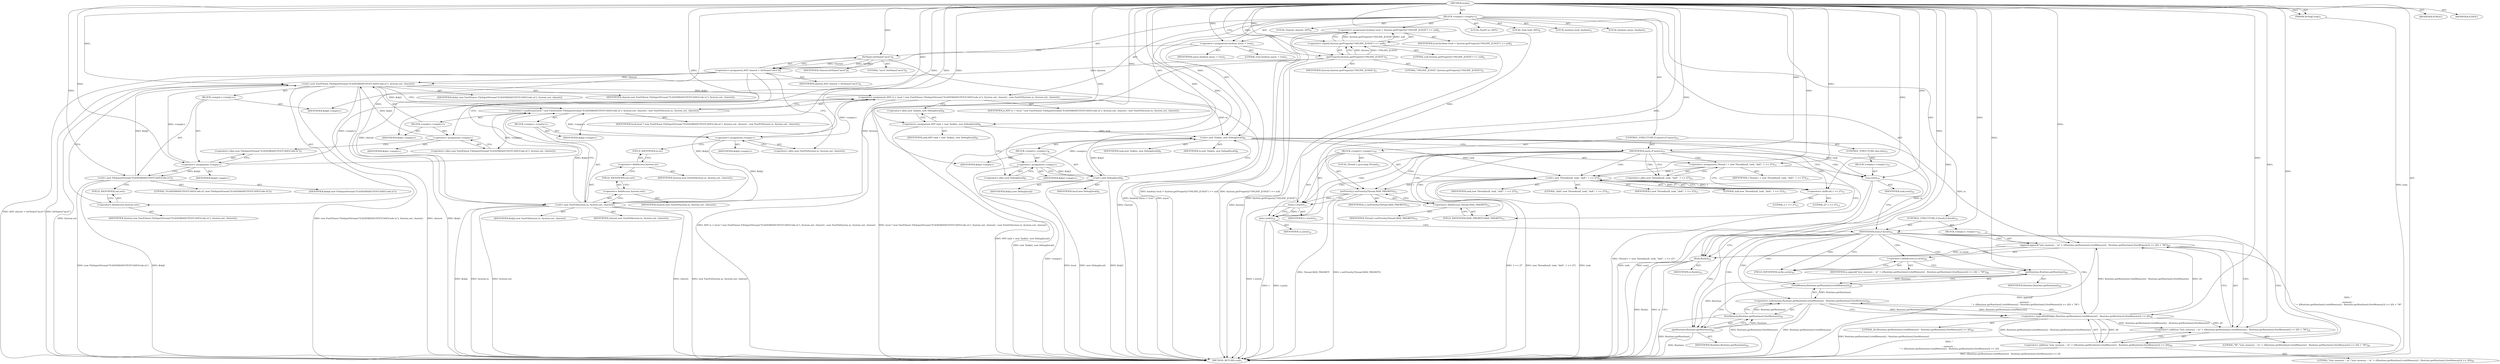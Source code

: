 digraph "main" {  
"21" [label = <(METHOD,main)<SUB>1</SUB>> ]
"22" [label = <(PARAM,String[] args)<SUB>1</SUB>> ]
"23" [label = <(BLOCK,&lt;empty&gt;,&lt;empty&gt;)<SUB>1</SUB>> ]
"24" [label = <(LOCAL,boolean local: boolean)<SUB>2</SUB>> ]
"25" [label = <(&lt;operator&gt;.assignment,boolean local = System.getProperty(&quot;ONLINE_JUDGE&quot;) == null)<SUB>2</SUB>> ]
"26" [label = <(IDENTIFIER,local,boolean local = System.getProperty(&quot;ONLINE_JUDGE&quot;) == null)<SUB>2</SUB>> ]
"27" [label = <(&lt;operator&gt;.equals,System.getProperty(&quot;ONLINE_JUDGE&quot;) == null)<SUB>2</SUB>> ]
"28" [label = <(getProperty,System.getProperty(&quot;ONLINE_JUDGE&quot;))<SUB>2</SUB>> ]
"29" [label = <(IDENTIFIER,System,System.getProperty(&quot;ONLINE_JUDGE&quot;))<SUB>2</SUB>> ]
"30" [label = <(LITERAL,&quot;ONLINE_JUDGE&quot;,System.getProperty(&quot;ONLINE_JUDGE&quot;))<SUB>2</SUB>> ]
"31" [label = <(LITERAL,null,System.getProperty(&quot;ONLINE_JUDGE&quot;) == null)<SUB>2</SUB>> ]
"32" [label = <(LOCAL,boolean async: boolean)<SUB>3</SUB>> ]
"33" [label = <(&lt;operator&gt;.assignment,boolean async = true)<SUB>3</SUB>> ]
"34" [label = <(IDENTIFIER,async,boolean async = true)<SUB>3</SUB>> ]
"35" [label = <(LITERAL,true,boolean async = true)<SUB>3</SUB>> ]
"36" [label = <(LOCAL,Charset charset: ANY)<SUB>5</SUB>> ]
"37" [label = <(&lt;operator&gt;.assignment,ANY charset = forName(&quot;ascii&quot;))<SUB>5</SUB>> ]
"38" [label = <(IDENTIFIER,charset,ANY charset = forName(&quot;ascii&quot;))<SUB>5</SUB>> ]
"39" [label = <(forName,forName(&quot;ascii&quot;))<SUB>5</SUB>> ]
"40" [label = <(IDENTIFIER,Charset,forName(&quot;ascii&quot;))<SUB>5</SUB>> ]
"41" [label = <(LITERAL,&quot;ascii&quot;,forName(&quot;ascii&quot;))<SUB>5</SUB>> ]
"42" [label = <(LOCAL,FastIO io: ANY)<SUB>7</SUB>> ]
"43" [label = <(&lt;operator&gt;.assignment,ANY io = local ? new FastIO(new FileInputStream(&quot;D:\\DATABASE\\TESTCASE\\Code.in&quot;), System.out, charset) : new FastIO(System.in, System.out, charset))<SUB>7</SUB>> ]
"44" [label = <(IDENTIFIER,io,ANY io = local ? new FastIO(new FileInputStream(&quot;D:\\DATABASE\\TESTCASE\\Code.in&quot;), System.out, charset) : new FastIO(System.in, System.out, charset))<SUB>7</SUB>> ]
"45" [label = <(&lt;operator&gt;.conditional,local ? new FastIO(new FileInputStream(&quot;D:\\DATABASE\\TESTCASE\\Code.in&quot;), System.out, charset) : new FastIO(System.in, System.out, charset))<SUB>7</SUB>> ]
"46" [label = <(IDENTIFIER,local,local ? new FastIO(new FileInputStream(&quot;D:\\DATABASE\\TESTCASE\\Code.in&quot;), System.out, charset) : new FastIO(System.in, System.out, charset))<SUB>7</SUB>> ]
"47" [label = <(BLOCK,&lt;empty&gt;,&lt;empty&gt;)<SUB>7</SUB>> ]
"48" [label = <(&lt;operator&gt;.assignment,&lt;empty&gt;)> ]
"49" [label = <(IDENTIFIER,$obj1,&lt;empty&gt;)> ]
"50" [label = <(&lt;operator&gt;.alloc,new FastIO(new FileInputStream(&quot;D:\\DATABASE\\TESTCASE\\Code.in&quot;), System.out, charset))<SUB>7</SUB>> ]
"51" [label = <(&lt;init&gt;,new FastIO(new FileInputStream(&quot;D:\\DATABASE\\TESTCASE\\Code.in&quot;), System.out, charset))<SUB>7</SUB>> ]
"52" [label = <(IDENTIFIER,$obj1,new FastIO(new FileInputStream(&quot;D:\\DATABASE\\TESTCASE\\Code.in&quot;), System.out, charset))> ]
"53" [label = <(BLOCK,&lt;empty&gt;,&lt;empty&gt;)<SUB>7</SUB>> ]
"54" [label = <(&lt;operator&gt;.assignment,&lt;empty&gt;)> ]
"55" [label = <(IDENTIFIER,$obj0,&lt;empty&gt;)> ]
"56" [label = <(&lt;operator&gt;.alloc,new FileInputStream(&quot;D:\\DATABASE\\TESTCASE\\Code.in&quot;))<SUB>7</SUB>> ]
"57" [label = <(&lt;init&gt;,new FileInputStream(&quot;D:\\DATABASE\\TESTCASE\\Code.in&quot;))<SUB>7</SUB>> ]
"58" [label = <(IDENTIFIER,$obj0,new FileInputStream(&quot;D:\\DATABASE\\TESTCASE\\Code.in&quot;))> ]
"59" [label = <(LITERAL,&quot;D:\\DATABASE\\TESTCASE\\Code.in&quot;,new FileInputStream(&quot;D:\\DATABASE\\TESTCASE\\Code.in&quot;))<SUB>7</SUB>> ]
"60" [label = <(IDENTIFIER,$obj0,&lt;empty&gt;)> ]
"61" [label = <(&lt;operator&gt;.fieldAccess,System.out)<SUB>7</SUB>> ]
"62" [label = <(IDENTIFIER,System,new FastIO(new FileInputStream(&quot;D:\\DATABASE\\TESTCASE\\Code.in&quot;), System.out, charset))<SUB>7</SUB>> ]
"63" [label = <(FIELD_IDENTIFIER,out,out)<SUB>7</SUB>> ]
"64" [label = <(IDENTIFIER,charset,new FastIO(new FileInputStream(&quot;D:\\DATABASE\\TESTCASE\\Code.in&quot;), System.out, charset))<SUB>7</SUB>> ]
"65" [label = <(IDENTIFIER,$obj1,&lt;empty&gt;)> ]
"66" [label = <(BLOCK,&lt;empty&gt;,&lt;empty&gt;)<SUB>7</SUB>> ]
"67" [label = <(&lt;operator&gt;.assignment,&lt;empty&gt;)> ]
"68" [label = <(IDENTIFIER,$obj2,&lt;empty&gt;)> ]
"69" [label = <(&lt;operator&gt;.alloc,new FastIO(System.in, System.out, charset))<SUB>7</SUB>> ]
"70" [label = <(&lt;init&gt;,new FastIO(System.in, System.out, charset))<SUB>7</SUB>> ]
"71" [label = <(IDENTIFIER,$obj2,new FastIO(System.in, System.out, charset))> ]
"72" [label = <(&lt;operator&gt;.fieldAccess,System.in)<SUB>7</SUB>> ]
"73" [label = <(IDENTIFIER,System,new FastIO(System.in, System.out, charset))<SUB>7</SUB>> ]
"74" [label = <(FIELD_IDENTIFIER,in,in)<SUB>7</SUB>> ]
"75" [label = <(&lt;operator&gt;.fieldAccess,System.out)<SUB>7</SUB>> ]
"76" [label = <(IDENTIFIER,System,new FastIO(System.in, System.out, charset))<SUB>7</SUB>> ]
"77" [label = <(FIELD_IDENTIFIER,out,out)<SUB>7</SUB>> ]
"78" [label = <(IDENTIFIER,charset,new FastIO(System.in, System.out, charset))<SUB>7</SUB>> ]
"79" [label = <(IDENTIFIER,$obj2,&lt;empty&gt;)> ]
"4" [label = <(LOCAL,Task task: ANY)<SUB>8</SUB>> ]
"80" [label = <(&lt;operator&gt;.assignment,ANY task = new Task(io, new Debug(local)))<SUB>8</SUB>> ]
"81" [label = <(IDENTIFIER,task,ANY task = new Task(io, new Debug(local)))<SUB>8</SUB>> ]
"82" [label = <(&lt;operator&gt;.alloc,new Task(io, new Debug(local)))<SUB>8</SUB>> ]
"83" [label = <(&lt;init&gt;,new Task(io, new Debug(local)))<SUB>8</SUB>> ]
"3" [label = <(IDENTIFIER,task,new Task(io, new Debug(local)))<SUB>8</SUB>> ]
"84" [label = <(IDENTIFIER,io,new Task(io, new Debug(local)))<SUB>8</SUB>> ]
"85" [label = <(BLOCK,&lt;empty&gt;,&lt;empty&gt;)<SUB>8</SUB>> ]
"86" [label = <(&lt;operator&gt;.assignment,&lt;empty&gt;)> ]
"87" [label = <(IDENTIFIER,$obj3,&lt;empty&gt;)> ]
"88" [label = <(&lt;operator&gt;.alloc,new Debug(local))<SUB>8</SUB>> ]
"89" [label = <(&lt;init&gt;,new Debug(local))<SUB>8</SUB>> ]
"90" [label = <(IDENTIFIER,$obj3,new Debug(local))> ]
"91" [label = <(IDENTIFIER,local,new Debug(local))<SUB>8</SUB>> ]
"92" [label = <(IDENTIFIER,$obj3,&lt;empty&gt;)> ]
"93" [label = <(CONTROL_STRUCTURE,if (async),if (async))<SUB>10</SUB>> ]
"94" [label = <(IDENTIFIER,async,if (async))<SUB>10</SUB>> ]
"95" [label = <(BLOCK,&lt;empty&gt;,&lt;empty&gt;)<SUB>10</SUB>> ]
"6" [label = <(LOCAL,Thread t: java.lang.Thread)<SUB>11</SUB>> ]
"96" [label = <(&lt;operator&gt;.assignment,Thread t = new Thread(null, task, &quot;dalt&quot;, 1 &lt;&lt; 27))<SUB>11</SUB>> ]
"97" [label = <(IDENTIFIER,t,Thread t = new Thread(null, task, &quot;dalt&quot;, 1 &lt;&lt; 27))<SUB>11</SUB>> ]
"98" [label = <(&lt;operator&gt;.alloc,new Thread(null, task, &quot;dalt&quot;, 1 &lt;&lt; 27))<SUB>11</SUB>> ]
"99" [label = <(&lt;init&gt;,new Thread(null, task, &quot;dalt&quot;, 1 &lt;&lt; 27))<SUB>11</SUB>> ]
"5" [label = <(IDENTIFIER,t,new Thread(null, task, &quot;dalt&quot;, 1 &lt;&lt; 27))<SUB>11</SUB>> ]
"100" [label = <(LITERAL,null,new Thread(null, task, &quot;dalt&quot;, 1 &lt;&lt; 27))<SUB>11</SUB>> ]
"101" [label = <(IDENTIFIER,task,new Thread(null, task, &quot;dalt&quot;, 1 &lt;&lt; 27))<SUB>11</SUB>> ]
"102" [label = <(LITERAL,&quot;dalt&quot;,new Thread(null, task, &quot;dalt&quot;, 1 &lt;&lt; 27))<SUB>11</SUB>> ]
"103" [label = <(&lt;operator&gt;.shiftLeft,1 &lt;&lt; 27)<SUB>11</SUB>> ]
"104" [label = <(LITERAL,1,1 &lt;&lt; 27)<SUB>11</SUB>> ]
"105" [label = <(LITERAL,27,1 &lt;&lt; 27)<SUB>11</SUB>> ]
"106" [label = <(setPriority,t.setPriority(Thread.MAX_PRIORITY))<SUB>12</SUB>> ]
"107" [label = <(IDENTIFIER,t,t.setPriority(Thread.MAX_PRIORITY))<SUB>12</SUB>> ]
"108" [label = <(&lt;operator&gt;.fieldAccess,Thread.MAX_PRIORITY)<SUB>12</SUB>> ]
"109" [label = <(IDENTIFIER,Thread,t.setPriority(Thread.MAX_PRIORITY))<SUB>12</SUB>> ]
"110" [label = <(FIELD_IDENTIFIER,MAX_PRIORITY,MAX_PRIORITY)<SUB>12</SUB>> ]
"111" [label = <(start,t.start())<SUB>13</SUB>> ]
"112" [label = <(IDENTIFIER,t,t.start())<SUB>13</SUB>> ]
"113" [label = <(join,t.join())<SUB>14</SUB>> ]
"114" [label = <(IDENTIFIER,t,t.join())<SUB>14</SUB>> ]
"115" [label = <(CONTROL_STRUCTURE,else,else)<SUB>15</SUB>> ]
"116" [label = <(BLOCK,&lt;empty&gt;,&lt;empty&gt;)<SUB>15</SUB>> ]
"117" [label = <(run,run())<SUB>16</SUB>> ]
"118" [label = <(IDENTIFIER,task,run())<SUB>16</SUB>> ]
"119" [label = <(CONTROL_STRUCTURE,if (local),if (local))<SUB>19</SUB>> ]
"120" [label = <(IDENTIFIER,local,if (local))<SUB>19</SUB>> ]
"121" [label = <(BLOCK,&lt;empty&gt;,&lt;empty&gt;)<SUB>19</SUB>> ]
"122" [label = <(append,append(&quot;\n\n--memory -- \n&quot; + ((Runtime.getRuntime().totalMemory() - Runtime.getRuntime().freeMemory()) &gt;&gt; 20) + &quot;M&quot;))<SUB>20</SUB>> ]
"123" [label = <(&lt;operator&gt;.fieldAccess,io.cache)<SUB>20</SUB>> ]
"124" [label = <(IDENTIFIER,io,append(&quot;\n\n--memory -- \n&quot; + ((Runtime.getRuntime().totalMemory() - Runtime.getRuntime().freeMemory()) &gt;&gt; 20) + &quot;M&quot;))<SUB>20</SUB>> ]
"125" [label = <(FIELD_IDENTIFIER,cache,cache)<SUB>20</SUB>> ]
"126" [label = <(&lt;operator&gt;.addition,&quot;\n\n--memory -- \n&quot; + ((Runtime.getRuntime().totalMemory() - Runtime.getRuntime().freeMemory()) &gt;&gt; 20) + &quot;M&quot;)<SUB>20</SUB>> ]
"127" [label = <(&lt;operator&gt;.addition,&quot;\n\n--memory -- \n&quot; + ((Runtime.getRuntime().totalMemory() - Runtime.getRuntime().freeMemory()) &gt;&gt; 20))<SUB>20</SUB>> ]
"128" [label = <(LITERAL,&quot;\n\n--memory -- \n&quot;,&quot;\n\n--memory -- \n&quot; + ((Runtime.getRuntime().totalMemory() - Runtime.getRuntime().freeMemory()) &gt;&gt; 20))<SUB>20</SUB>> ]
"129" [label = <(&lt;operator&gt;.logicalShiftRight,(Runtime.getRuntime().totalMemory() - Runtime.getRuntime().freeMemory()) &gt;&gt; 20)<SUB>20</SUB>> ]
"130" [label = <(&lt;operator&gt;.subtraction,Runtime.getRuntime().totalMemory() - Runtime.getRuntime().freeMemory())<SUB>20</SUB>> ]
"131" [label = <(totalMemory,Runtime.getRuntime().totalMemory())<SUB>20</SUB>> ]
"132" [label = <(getRuntime,Runtime.getRuntime())<SUB>20</SUB>> ]
"133" [label = <(IDENTIFIER,Runtime,Runtime.getRuntime())<SUB>20</SUB>> ]
"134" [label = <(freeMemory,Runtime.getRuntime().freeMemory())<SUB>20</SUB>> ]
"135" [label = <(getRuntime,Runtime.getRuntime())<SUB>20</SUB>> ]
"136" [label = <(IDENTIFIER,Runtime,Runtime.getRuntime())<SUB>20</SUB>> ]
"137" [label = <(LITERAL,20,(Runtime.getRuntime().totalMemory() - Runtime.getRuntime().freeMemory()) &gt;&gt; 20)<SUB>20</SUB>> ]
"138" [label = <(LITERAL,&quot;M&quot;,&quot;\n\n--memory -- \n&quot; + ((Runtime.getRuntime().totalMemory() - Runtime.getRuntime().freeMemory()) &gt;&gt; 20) + &quot;M&quot;)<SUB>20</SUB>> ]
"139" [label = <(flush,flush())<SUB>23</SUB>> ]
"140" [label = <(IDENTIFIER,io,flush())<SUB>23</SUB>> ]
"141" [label = <(MODIFIER,PUBLIC)> ]
"142" [label = <(MODIFIER,STATIC)> ]
"143" [label = <(METHOD_RETURN,void)<SUB>1</SUB>> ]
  "21" -> "22"  [ label = "AST: "] 
  "21" -> "23"  [ label = "AST: "] 
  "21" -> "141"  [ label = "AST: "] 
  "21" -> "142"  [ label = "AST: "] 
  "21" -> "143"  [ label = "AST: "] 
  "23" -> "24"  [ label = "AST: "] 
  "23" -> "25"  [ label = "AST: "] 
  "23" -> "32"  [ label = "AST: "] 
  "23" -> "33"  [ label = "AST: "] 
  "23" -> "36"  [ label = "AST: "] 
  "23" -> "37"  [ label = "AST: "] 
  "23" -> "42"  [ label = "AST: "] 
  "23" -> "43"  [ label = "AST: "] 
  "23" -> "4"  [ label = "AST: "] 
  "23" -> "80"  [ label = "AST: "] 
  "23" -> "83"  [ label = "AST: "] 
  "23" -> "93"  [ label = "AST: "] 
  "23" -> "119"  [ label = "AST: "] 
  "23" -> "139"  [ label = "AST: "] 
  "25" -> "26"  [ label = "AST: "] 
  "25" -> "27"  [ label = "AST: "] 
  "27" -> "28"  [ label = "AST: "] 
  "27" -> "31"  [ label = "AST: "] 
  "28" -> "29"  [ label = "AST: "] 
  "28" -> "30"  [ label = "AST: "] 
  "33" -> "34"  [ label = "AST: "] 
  "33" -> "35"  [ label = "AST: "] 
  "37" -> "38"  [ label = "AST: "] 
  "37" -> "39"  [ label = "AST: "] 
  "39" -> "40"  [ label = "AST: "] 
  "39" -> "41"  [ label = "AST: "] 
  "43" -> "44"  [ label = "AST: "] 
  "43" -> "45"  [ label = "AST: "] 
  "45" -> "46"  [ label = "AST: "] 
  "45" -> "47"  [ label = "AST: "] 
  "45" -> "66"  [ label = "AST: "] 
  "47" -> "48"  [ label = "AST: "] 
  "47" -> "51"  [ label = "AST: "] 
  "47" -> "65"  [ label = "AST: "] 
  "48" -> "49"  [ label = "AST: "] 
  "48" -> "50"  [ label = "AST: "] 
  "51" -> "52"  [ label = "AST: "] 
  "51" -> "53"  [ label = "AST: "] 
  "51" -> "61"  [ label = "AST: "] 
  "51" -> "64"  [ label = "AST: "] 
  "53" -> "54"  [ label = "AST: "] 
  "53" -> "57"  [ label = "AST: "] 
  "53" -> "60"  [ label = "AST: "] 
  "54" -> "55"  [ label = "AST: "] 
  "54" -> "56"  [ label = "AST: "] 
  "57" -> "58"  [ label = "AST: "] 
  "57" -> "59"  [ label = "AST: "] 
  "61" -> "62"  [ label = "AST: "] 
  "61" -> "63"  [ label = "AST: "] 
  "66" -> "67"  [ label = "AST: "] 
  "66" -> "70"  [ label = "AST: "] 
  "66" -> "79"  [ label = "AST: "] 
  "67" -> "68"  [ label = "AST: "] 
  "67" -> "69"  [ label = "AST: "] 
  "70" -> "71"  [ label = "AST: "] 
  "70" -> "72"  [ label = "AST: "] 
  "70" -> "75"  [ label = "AST: "] 
  "70" -> "78"  [ label = "AST: "] 
  "72" -> "73"  [ label = "AST: "] 
  "72" -> "74"  [ label = "AST: "] 
  "75" -> "76"  [ label = "AST: "] 
  "75" -> "77"  [ label = "AST: "] 
  "80" -> "81"  [ label = "AST: "] 
  "80" -> "82"  [ label = "AST: "] 
  "83" -> "3"  [ label = "AST: "] 
  "83" -> "84"  [ label = "AST: "] 
  "83" -> "85"  [ label = "AST: "] 
  "85" -> "86"  [ label = "AST: "] 
  "85" -> "89"  [ label = "AST: "] 
  "85" -> "92"  [ label = "AST: "] 
  "86" -> "87"  [ label = "AST: "] 
  "86" -> "88"  [ label = "AST: "] 
  "89" -> "90"  [ label = "AST: "] 
  "89" -> "91"  [ label = "AST: "] 
  "93" -> "94"  [ label = "AST: "] 
  "93" -> "95"  [ label = "AST: "] 
  "93" -> "115"  [ label = "AST: "] 
  "95" -> "6"  [ label = "AST: "] 
  "95" -> "96"  [ label = "AST: "] 
  "95" -> "99"  [ label = "AST: "] 
  "95" -> "106"  [ label = "AST: "] 
  "95" -> "111"  [ label = "AST: "] 
  "95" -> "113"  [ label = "AST: "] 
  "96" -> "97"  [ label = "AST: "] 
  "96" -> "98"  [ label = "AST: "] 
  "99" -> "5"  [ label = "AST: "] 
  "99" -> "100"  [ label = "AST: "] 
  "99" -> "101"  [ label = "AST: "] 
  "99" -> "102"  [ label = "AST: "] 
  "99" -> "103"  [ label = "AST: "] 
  "103" -> "104"  [ label = "AST: "] 
  "103" -> "105"  [ label = "AST: "] 
  "106" -> "107"  [ label = "AST: "] 
  "106" -> "108"  [ label = "AST: "] 
  "108" -> "109"  [ label = "AST: "] 
  "108" -> "110"  [ label = "AST: "] 
  "111" -> "112"  [ label = "AST: "] 
  "113" -> "114"  [ label = "AST: "] 
  "115" -> "116"  [ label = "AST: "] 
  "116" -> "117"  [ label = "AST: "] 
  "117" -> "118"  [ label = "AST: "] 
  "119" -> "120"  [ label = "AST: "] 
  "119" -> "121"  [ label = "AST: "] 
  "121" -> "122"  [ label = "AST: "] 
  "122" -> "123"  [ label = "AST: "] 
  "122" -> "126"  [ label = "AST: "] 
  "123" -> "124"  [ label = "AST: "] 
  "123" -> "125"  [ label = "AST: "] 
  "126" -> "127"  [ label = "AST: "] 
  "126" -> "138"  [ label = "AST: "] 
  "127" -> "128"  [ label = "AST: "] 
  "127" -> "129"  [ label = "AST: "] 
  "129" -> "130"  [ label = "AST: "] 
  "129" -> "137"  [ label = "AST: "] 
  "130" -> "131"  [ label = "AST: "] 
  "130" -> "134"  [ label = "AST: "] 
  "131" -> "132"  [ label = "AST: "] 
  "132" -> "133"  [ label = "AST: "] 
  "134" -> "135"  [ label = "AST: "] 
  "135" -> "136"  [ label = "AST: "] 
  "139" -> "140"  [ label = "AST: "] 
  "25" -> "33"  [ label = "CFG: "] 
  "33" -> "39"  [ label = "CFG: "] 
  "37" -> "50"  [ label = "CFG: "] 
  "37" -> "69"  [ label = "CFG: "] 
  "43" -> "82"  [ label = "CFG: "] 
  "80" -> "88"  [ label = "CFG: "] 
  "83" -> "94"  [ label = "CFG: "] 
  "139" -> "143"  [ label = "CFG: "] 
  "27" -> "25"  [ label = "CFG: "] 
  "39" -> "37"  [ label = "CFG: "] 
  "45" -> "43"  [ label = "CFG: "] 
  "82" -> "80"  [ label = "CFG: "] 
  "94" -> "98"  [ label = "CFG: "] 
  "94" -> "117"  [ label = "CFG: "] 
  "120" -> "125"  [ label = "CFG: "] 
  "120" -> "139"  [ label = "CFG: "] 
  "28" -> "27"  [ label = "CFG: "] 
  "86" -> "89"  [ label = "CFG: "] 
  "89" -> "83"  [ label = "CFG: "] 
  "96" -> "103"  [ label = "CFG: "] 
  "99" -> "110"  [ label = "CFG: "] 
  "106" -> "111"  [ label = "CFG: "] 
  "111" -> "113"  [ label = "CFG: "] 
  "113" -> "120"  [ label = "CFG: "] 
  "122" -> "139"  [ label = "CFG: "] 
  "48" -> "56"  [ label = "CFG: "] 
  "51" -> "45"  [ label = "CFG: "] 
  "67" -> "74"  [ label = "CFG: "] 
  "70" -> "45"  [ label = "CFG: "] 
  "88" -> "86"  [ label = "CFG: "] 
  "98" -> "96"  [ label = "CFG: "] 
  "103" -> "99"  [ label = "CFG: "] 
  "108" -> "106"  [ label = "CFG: "] 
  "117" -> "120"  [ label = "CFG: "] 
  "123" -> "132"  [ label = "CFG: "] 
  "126" -> "122"  [ label = "CFG: "] 
  "50" -> "48"  [ label = "CFG: "] 
  "61" -> "51"  [ label = "CFG: "] 
  "69" -> "67"  [ label = "CFG: "] 
  "72" -> "77"  [ label = "CFG: "] 
  "75" -> "70"  [ label = "CFG: "] 
  "110" -> "108"  [ label = "CFG: "] 
  "125" -> "123"  [ label = "CFG: "] 
  "127" -> "126"  [ label = "CFG: "] 
  "54" -> "57"  [ label = "CFG: "] 
  "57" -> "63"  [ label = "CFG: "] 
  "63" -> "61"  [ label = "CFG: "] 
  "74" -> "72"  [ label = "CFG: "] 
  "77" -> "75"  [ label = "CFG: "] 
  "129" -> "127"  [ label = "CFG: "] 
  "56" -> "54"  [ label = "CFG: "] 
  "130" -> "129"  [ label = "CFG: "] 
  "131" -> "135"  [ label = "CFG: "] 
  "134" -> "130"  [ label = "CFG: "] 
  "132" -> "131"  [ label = "CFG: "] 
  "135" -> "134"  [ label = "CFG: "] 
  "21" -> "28"  [ label = "CFG: "] 
  "22" -> "143"  [ label = "DDG: args"] 
  "28" -> "143"  [ label = "DDG: System"] 
  "27" -> "143"  [ label = "DDG: System.getProperty(&quot;ONLINE_JUDGE&quot;)"] 
  "25" -> "143"  [ label = "DDG: System.getProperty(&quot;ONLINE_JUDGE&quot;) == null"] 
  "25" -> "143"  [ label = "DDG: boolean local = System.getProperty(&quot;ONLINE_JUDGE&quot;) == null"] 
  "33" -> "143"  [ label = "DDG: async"] 
  "33" -> "143"  [ label = "DDG: boolean async = true"] 
  "37" -> "143"  [ label = "DDG: forName(&quot;ascii&quot;)"] 
  "37" -> "143"  [ label = "DDG: ANY charset = forName(&quot;ascii&quot;)"] 
  "70" -> "143"  [ label = "DDG: $obj2"] 
  "70" -> "143"  [ label = "DDG: System.in"] 
  "70" -> "143"  [ label = "DDG: System.out"] 
  "70" -> "143"  [ label = "DDG: charset"] 
  "70" -> "143"  [ label = "DDG: new FastIO(System.in, System.out, charset)"] 
  "51" -> "143"  [ label = "DDG: $obj1"] 
  "57" -> "143"  [ label = "DDG: $obj0"] 
  "57" -> "143"  [ label = "DDG: new FileInputStream(&quot;D:\\DATABASE\\TESTCASE\\Code.in&quot;)"] 
  "51" -> "143"  [ label = "DDG: System.out"] 
  "51" -> "143"  [ label = "DDG: charset"] 
  "51" -> "143"  [ label = "DDG: new FastIO(new FileInputStream(&quot;D:\\DATABASE\\TESTCASE\\Code.in&quot;), System.out, charset)"] 
  "43" -> "143"  [ label = "DDG: local ? new FastIO(new FileInputStream(&quot;D:\\DATABASE\\TESTCASE\\Code.in&quot;), System.out, charset) : new FastIO(System.in, System.out, charset)"] 
  "43" -> "143"  [ label = "DDG: ANY io = local ? new FastIO(new FileInputStream(&quot;D:\\DATABASE\\TESTCASE\\Code.in&quot;), System.out, charset) : new FastIO(System.in, System.out, charset)"] 
  "80" -> "143"  [ label = "DDG: ANY task = new Task(io, new Debug(local))"] 
  "86" -> "143"  [ label = "DDG: &lt;empty&gt;"] 
  "89" -> "143"  [ label = "DDG: $obj3"] 
  "89" -> "143"  [ label = "DDG: local"] 
  "89" -> "143"  [ label = "DDG: new Debug(local)"] 
  "83" -> "143"  [ label = "DDG: new Task(io, new Debug(local))"] 
  "117" -> "143"  [ label = "DDG: task"] 
  "117" -> "143"  [ label = "DDG: run()"] 
  "96" -> "143"  [ label = "DDG: Thread t = new Thread(null, task, &quot;dalt&quot;, 1 &lt;&lt; 27)"] 
  "99" -> "143"  [ label = "DDG: task"] 
  "99" -> "143"  [ label = "DDG: 1 &lt;&lt; 27"] 
  "99" -> "143"  [ label = "DDG: new Thread(null, task, &quot;dalt&quot;, 1 &lt;&lt; 27)"] 
  "106" -> "143"  [ label = "DDG: Thread.MAX_PRIORITY"] 
  "106" -> "143"  [ label = "DDG: t.setPriority(Thread.MAX_PRIORITY)"] 
  "111" -> "143"  [ label = "DDG: t.start()"] 
  "113" -> "143"  [ label = "DDG: t"] 
  "113" -> "143"  [ label = "DDG: t.join()"] 
  "130" -> "143"  [ label = "DDG: Runtime.getRuntime().totalMemory()"] 
  "135" -> "143"  [ label = "DDG: Runtime"] 
  "134" -> "143"  [ label = "DDG: Runtime.getRuntime()"] 
  "130" -> "143"  [ label = "DDG: Runtime.getRuntime().freeMemory()"] 
  "129" -> "143"  [ label = "DDG: Runtime.getRuntime().totalMemory() - Runtime.getRuntime().freeMemory()"] 
  "127" -> "143"  [ label = "DDG: (Runtime.getRuntime().totalMemory() - Runtime.getRuntime().freeMemory()) &gt;&gt; 20"] 
  "126" -> "143"  [ label = "DDG: &quot;\n\n--memory -- \n&quot; + ((Runtime.getRuntime().totalMemory() - Runtime.getRuntime().freeMemory()) &gt;&gt; 20)"] 
  "122" -> "143"  [ label = "DDG: &quot;\n\n--memory -- \n&quot; + ((Runtime.getRuntime().totalMemory() - Runtime.getRuntime().freeMemory()) &gt;&gt; 20) + &quot;M&quot;"] 
  "122" -> "143"  [ label = "DDG: append(&quot;\n\n--memory -- \n&quot; + ((Runtime.getRuntime().totalMemory() - Runtime.getRuntime().freeMemory()) &gt;&gt; 20) + &quot;M&quot;)"] 
  "139" -> "143"  [ label = "DDG: io"] 
  "139" -> "143"  [ label = "DDG: flush()"] 
  "39" -> "143"  [ label = "DDG: Charset"] 
  "21" -> "22"  [ label = "DDG: "] 
  "27" -> "25"  [ label = "DDG: System.getProperty(&quot;ONLINE_JUDGE&quot;)"] 
  "27" -> "25"  [ label = "DDG: null"] 
  "21" -> "33"  [ label = "DDG: "] 
  "39" -> "37"  [ label = "DDG: Charset"] 
  "39" -> "37"  [ label = "DDG: &quot;ascii&quot;"] 
  "67" -> "43"  [ label = "DDG: &lt;empty&gt;"] 
  "54" -> "43"  [ label = "DDG: &lt;empty&gt;"] 
  "51" -> "43"  [ label = "DDG: $obj1"] 
  "70" -> "43"  [ label = "DDG: $obj2"] 
  "21" -> "80"  [ label = "DDG: "] 
  "80" -> "83"  [ label = "DDG: task"] 
  "21" -> "83"  [ label = "DDG: "] 
  "43" -> "83"  [ label = "DDG: io"] 
  "86" -> "83"  [ label = "DDG: &lt;empty&gt;"] 
  "89" -> "83"  [ label = "DDG: $obj3"] 
  "21" -> "94"  [ label = "DDG: "] 
  "21" -> "120"  [ label = "DDG: "] 
  "83" -> "139"  [ label = "DDG: io"] 
  "122" -> "139"  [ label = "DDG: io.cache"] 
  "21" -> "139"  [ label = "DDG: "] 
  "28" -> "27"  [ label = "DDG: System"] 
  "28" -> "27"  [ label = "DDG: &quot;ONLINE_JUDGE&quot;"] 
  "21" -> "27"  [ label = "DDG: "] 
  "21" -> "39"  [ label = "DDG: "] 
  "67" -> "45"  [ label = "DDG: &lt;empty&gt;"] 
  "54" -> "45"  [ label = "DDG: &lt;empty&gt;"] 
  "51" -> "45"  [ label = "DDG: $obj1"] 
  "70" -> "45"  [ label = "DDG: $obj2"] 
  "21" -> "86"  [ label = "DDG: "] 
  "21" -> "92"  [ label = "DDG: "] 
  "21" -> "96"  [ label = "DDG: "] 
  "21" -> "28"  [ label = "DDG: "] 
  "21" -> "48"  [ label = "DDG: "] 
  "21" -> "65"  [ label = "DDG: "] 
  "21" -> "67"  [ label = "DDG: "] 
  "21" -> "79"  [ label = "DDG: "] 
  "86" -> "89"  [ label = "DDG: $obj3"] 
  "21" -> "89"  [ label = "DDG: "] 
  "96" -> "99"  [ label = "DDG: t"] 
  "21" -> "99"  [ label = "DDG: "] 
  "83" -> "99"  [ label = "DDG: task"] 
  "103" -> "99"  [ label = "DDG: 1"] 
  "103" -> "99"  [ label = "DDG: 27"] 
  "99" -> "106"  [ label = "DDG: t"] 
  "21" -> "106"  [ label = "DDG: "] 
  "106" -> "111"  [ label = "DDG: t"] 
  "21" -> "111"  [ label = "DDG: "] 
  "111" -> "113"  [ label = "DDG: t"] 
  "21" -> "113"  [ label = "DDG: "] 
  "83" -> "122"  [ label = "DDG: io"] 
  "21" -> "122"  [ label = "DDG: "] 
  "129" -> "122"  [ label = "DDG: Runtime.getRuntime().totalMemory() - Runtime.getRuntime().freeMemory()"] 
  "129" -> "122"  [ label = "DDG: 20"] 
  "48" -> "51"  [ label = "DDG: $obj1"] 
  "21" -> "51"  [ label = "DDG: "] 
  "54" -> "51"  [ label = "DDG: &lt;empty&gt;"] 
  "57" -> "51"  [ label = "DDG: $obj0"] 
  "28" -> "51"  [ label = "DDG: System"] 
  "37" -> "51"  [ label = "DDG: charset"] 
  "67" -> "70"  [ label = "DDG: $obj2"] 
  "21" -> "70"  [ label = "DDG: "] 
  "28" -> "70"  [ label = "DDG: System"] 
  "37" -> "70"  [ label = "DDG: charset"] 
  "21" -> "103"  [ label = "DDG: "] 
  "83" -> "117"  [ label = "DDG: task"] 
  "21" -> "117"  [ label = "DDG: "] 
  "21" -> "126"  [ label = "DDG: "] 
  "129" -> "126"  [ label = "DDG: Runtime.getRuntime().totalMemory() - Runtime.getRuntime().freeMemory()"] 
  "129" -> "126"  [ label = "DDG: 20"] 
  "21" -> "54"  [ label = "DDG: "] 
  "21" -> "60"  [ label = "DDG: "] 
  "21" -> "127"  [ label = "DDG: "] 
  "129" -> "127"  [ label = "DDG: Runtime.getRuntime().totalMemory() - Runtime.getRuntime().freeMemory()"] 
  "129" -> "127"  [ label = "DDG: 20"] 
  "54" -> "57"  [ label = "DDG: $obj0"] 
  "21" -> "57"  [ label = "DDG: "] 
  "130" -> "129"  [ label = "DDG: Runtime.getRuntime().totalMemory()"] 
  "130" -> "129"  [ label = "DDG: Runtime.getRuntime().freeMemory()"] 
  "21" -> "129"  [ label = "DDG: "] 
  "131" -> "130"  [ label = "DDG: Runtime.getRuntime()"] 
  "134" -> "130"  [ label = "DDG: Runtime.getRuntime()"] 
  "132" -> "131"  [ label = "DDG: Runtime"] 
  "135" -> "134"  [ label = "DDG: Runtime"] 
  "21" -> "132"  [ label = "DDG: "] 
  "132" -> "135"  [ label = "DDG: Runtime"] 
  "21" -> "135"  [ label = "DDG: "] 
  "94" -> "96"  [ label = "CDG: "] 
  "94" -> "98"  [ label = "CDG: "] 
  "94" -> "113"  [ label = "CDG: "] 
  "94" -> "99"  [ label = "CDG: "] 
  "94" -> "103"  [ label = "CDG: "] 
  "94" -> "106"  [ label = "CDG: "] 
  "94" -> "110"  [ label = "CDG: "] 
  "94" -> "117"  [ label = "CDG: "] 
  "94" -> "108"  [ label = "CDG: "] 
  "94" -> "111"  [ label = "CDG: "] 
  "120" -> "122"  [ label = "CDG: "] 
  "120" -> "131"  [ label = "CDG: "] 
  "120" -> "132"  [ label = "CDG: "] 
  "120" -> "123"  [ label = "CDG: "] 
  "120" -> "129"  [ label = "CDG: "] 
  "120" -> "134"  [ label = "CDG: "] 
  "120" -> "126"  [ label = "CDG: "] 
  "120" -> "130"  [ label = "CDG: "] 
  "120" -> "135"  [ label = "CDG: "] 
  "120" -> "127"  [ label = "CDG: "] 
  "120" -> "125"  [ label = "CDG: "] 
}

